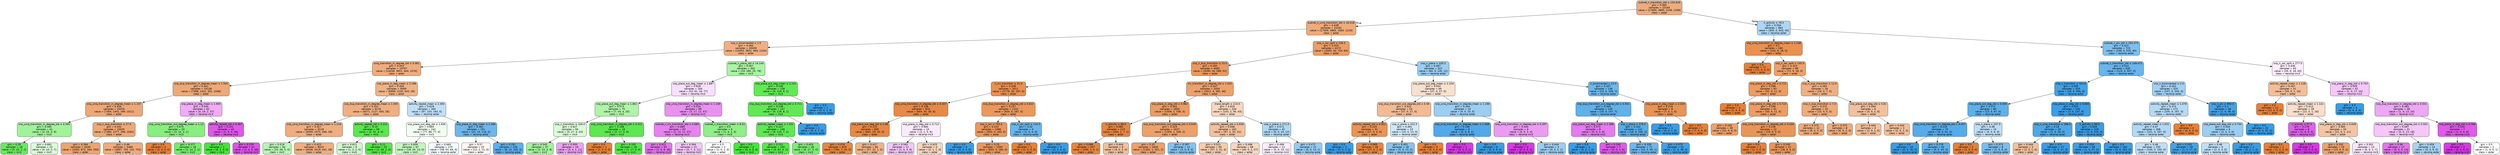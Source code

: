 digraph Tree {
node [shape=box, style="filled, rounded", color="black", fontname=helvetica] ;
edge [fontname=helvetica] ;
0 [label=<subnet_n_transition_std &le; 133.629<br/>gini = 0.465<br/>samples = 25164<br/>value = [17805, 3865, 2236, 1258]<br/>class = astar>, fillcolor="#e58139a7"] ;
1 [label=<subnet_n_uniq_transition_std &le; 16.518<br/>gini = 0.448<br/>samples = 24281<br/>value = [17505, 3865, 1693, 1218]<br/>class = astar>, fillcolor="#e58139aa"] ;
0 -> 1 [labeldistance=2.5, labelangle=45, headlabel="True"] ;
2 [label=<snp_n_biconnected &le; 1.5<br/>gini = 0.464<br/>samples = 20009<br/>value = [14055, 3831, 969, 1154]<br/>class = astar>, fillcolor="#e58139a1"] ;
1 -> 2 ;
3 [label=<uniq_transition_in_degree_std &le; 0.081<br/>gini = 0.453<br/>samples = 19707<br/>value = [14036, 3651, 944, 1076]<br/>class = astar>, fillcolor="#e58139a5"] ;
2 -> 3 ;
4 [label=<snp_dup_transition_in_degree_mean &le; 1.503<br/>gini = 0.441<br/>samples = 10138<br/>value = [7368, 1421, 301, 1048]<br/>class = astar>, fillcolor="#e58139ae"] ;
3 -> 4 ;
5 [label=<snp_uniq_transition_in_degree_mean &le; 1.107<br/>gini = 0.436<br/>samples = 10076<br/>value = [7364, 1402, 299, 1011]<br/>class = astar>, fillcolor="#e58139af"] ;
4 -> 5 ;
6 [label=<snp_uniq_transition_in_degree_std &le; 0.305<br/>gini = 0.565<br/>samples = 41<br/>value = [4, 25, 3, 9]<br/>class = inc3>, fillcolor="#47e53980"] ;
5 -> 6 ;
7 [label=<gini = 0.29<br/>samples = 18<br/>value = [0, 15, 1, 2]<br/>class = inc3>, fillcolor="#47e539cf"] ;
6 -> 7 ;
8 [label=<gini = 0.681<br/>samples = 23<br/>value = [4, 10, 2, 7]<br/>class = inc3>, fillcolor="#47e53930"] ;
6 -> 8 ;
9 [label=<snp_n_dup_transition &le; 27.0<br/>gini = 0.432<br/>samples = 10035<br/>value = [7360, 1377, 296, 1002]<br/>class = astar>, fillcolor="#e58139b0"] ;
5 -> 9 ;
10 [label=<gini = 0.394<br/>samples = 4549<br/>value = [3463, 672, 164, 250]<br/>class = astar>, fillcolor="#e58139b8"] ;
9 -> 10 ;
11 [label=<gini = 0.46<br/>samples = 5486<br/>value = [3897, 705, 132, 752]<br/>class = astar>, fillcolor="#e58139a9"] ;
9 -> 11 ;
12 [label=<snp_place_in_deg_mean &le; 1.955<br/>gini = 0.545<br/>samples = 62<br/>value = [4, 19, 2, 37]<br/>class = recomp-inc3>, fillcolor="#d739e56b"] ;
4 -> 12 ;
13 [label=<snp_uniq_transition_out_degree_mean &le; 1.12<br/>gini = 0.475<br/>samples = 20<br/>value = [3, 14, 2, 1]<br/>class = inc3>, fillcolor="#47e539a5"] ;
12 -> 13 ;
14 [label=<gini = 0.0<br/>samples = 2<br/>value = [2, 0, 0, 0]<br/>class = astar>, fillcolor="#e58139ff"] ;
13 -> 14 ;
15 [label=<gini = 0.377<br/>samples = 18<br/>value = [1, 14, 2, 1]<br/>class = inc3>, fillcolor="#47e539bf"] ;
13 -> 15 ;
16 [label=<activity_repeat_std &le; 0.367<br/>gini = 0.251<br/>samples = 42<br/>value = [1, 5, 0, 36]<br/>class = recomp-inc3>, fillcolor="#d739e5d6"] ;
12 -> 16 ;
17 [label=<gini = 0.0<br/>samples = 1<br/>value = [0, 1, 0, 0]<br/>class = inc3>, fillcolor="#47e539ff"] ;
16 -> 17 ;
18 [label=<gini = 0.219<br/>samples = 41<br/>value = [1, 4, 0, 36]<br/>class = recomp-inc3>, fillcolor="#d739e5dd"] ;
16 -> 18 ;
19 [label=<snp_place_in_deg_mean &le; 2.188<br/>gini = 0.456<br/>samples = 9569<br/>value = [6668, 2230, 643, 28]<br/>class = astar>, fillcolor="#e581399a"] ;
3 -> 19 ;
20 [label=<snp_dup_transition_in_degree_mean &le; 1.505<br/>gini = 0.431<br/>samples = 9176<br/>value = [6571, 2127, 450, 28]<br/>class = astar>, fillcolor="#e58139a1"] ;
19 -> 20 ;
21 [label=<snp_uniq_transition_in_degree_mean &le; 1.116<br/>gini = 0.427<br/>samples = 9118<br/>value = [6569, 2075, 446, 28]<br/>class = astar>, fillcolor="#e58139a3"] ;
20 -> 21 ;
22 [label=<gini = 0.519<br/>samples = 94<br/>value = [33, 56, 5, 0]<br/>class = inc3>, fillcolor="#47e53960"] ;
21 -> 22 ;
23 [label=<gini = 0.423<br/>samples = 9024<br/>value = [6536, 2019, 441, 28]<br/>class = astar>, fillcolor="#e58139a4"] ;
21 -> 23 ;
24 [label=<activity_repeat_std &le; 0.312<br/>gini = 0.19<br/>samples = 58<br/>value = [2, 52, 4, 0]<br/>class = inc3>, fillcolor="#47e539e3"] ;
20 -> 24 ;
25 [label=<gini = 0.611<br/>samples = 6<br/>value = [1, 3, 2, 0]<br/>class = inc3>, fillcolor="#47e53940"] ;
24 -> 25 ;
26 [label=<gini = 0.11<br/>samples = 52<br/>value = [1, 49, 2, 0]<br/>class = inc3>, fillcolor="#47e539f0"] ;
24 -> 26 ;
27 [label=<activity_repeat_mean &le; 2.393<br/>gini = 0.629<br/>samples = 393<br/>value = [97, 103, 193, 0]<br/>class = recomp-astar>, fillcolor="#399de54f"] ;
19 -> 27 ;
28 [label=<snp_place_out_deg_std &le; 1.636<br/>gini = 0.665<br/>samples = 242<br/>value = [77, 88, 77, 0]<br/>class = inc3>, fillcolor="#47e53911"] ;
27 -> 28 ;
29 [label=<gini = 0.609<br/>samples = 67<br/>value = [19, 35, 13, 0]<br/>class = inc3>, fillcolor="#47e53955"] ;
28 -> 29 ;
30 [label=<gini = 0.665<br/>samples = 175<br/>value = [58, 53, 64, 0]<br/>class = recomp-astar>, fillcolor="#399de50d"] ;
28 -> 30 ;
31 [label=<snp_place_in_deg_mean &le; 2.266<br/>gini = 0.382<br/>samples = 151<br/>value = [20, 15, 116, 0]<br/>class = recomp-astar>, fillcolor="#399de5bb"] ;
27 -> 31 ;
32 [label=<gini = 0.57<br/>samples = 25<br/>value = [12, 2, 11, 0]<br/>class = astar>, fillcolor="#e5813912"] ;
31 -> 32 ;
33 [label=<gini = 0.291<br/>samples = 126<br/>value = [8, 13, 105, 0]<br/>class = recomp-astar>, fillcolor="#399de5d0"] ;
31 -> 33 ;
34 [label=<subnet_n_place_std &le; 14.144<br/>gini = 0.567<br/>samples = 302<br/>value = [19, 180, 25, 78]<br/>class = inc3>, fillcolor="#47e53974"] ;
2 -> 34 ;
35 [label=<snp_place_out_deg_mean &le; 1.887<br/>gini = 0.628<br/>samples = 164<br/>value = [10, 61, 16, 77]<br/>class = recomp-inc3>, fillcolor="#d739e528"] ;
34 -> 35 ;
36 [label=<snp_place_out_deg_mean &le; 1.861<br/>gini = 0.573<br/>samples = 75<br/>value = [7, 44, 4, 20]<br/>class = inc3>, fillcolor="#47e5396f"] ;
35 -> 36 ;
37 [label=<snp_n_transition &le; 326.0<br/>gini = 0.627<br/>samples = 56<br/>value = [5, 27, 4, 20]<br/>class = inc3>, fillcolor="#47e53932"] ;
36 -> 37 ;
38 [label=<gini = 0.545<br/>samples = 37<br/>value = [2, 23, 3, 9]<br/>class = inc3>, fillcolor="#47e5397f"] ;
37 -> 38 ;
39 [label=<gini = 0.593<br/>samples = 19<br/>value = [3, 4, 1, 11]<br/>class = recomp-inc3>, fillcolor="#d739e577"] ;
37 -> 39 ;
40 [label=<snp_uniq_transition_in_degree_std &le; 0.321<br/>gini = 0.188<br/>samples = 19<br/>value = [2, 17, 0, 0]<br/>class = inc3>, fillcolor="#47e539e1"] ;
36 -> 40 ;
41 [label=<gini = 0.0<br/>samples = 1<br/>value = [1, 0, 0, 0]<br/>class = astar>, fillcolor="#e58139ff"] ;
40 -> 41 ;
42 [label=<gini = 0.105<br/>samples = 18<br/>value = [1, 17, 0, 0]<br/>class = inc3>, fillcolor="#47e539f0"] ;
40 -> 42 ;
43 [label=<snp_uniq_transition_in_degree_mean &le; 1.169<br/>gini = 0.534<br/>samples = 89<br/>value = [3, 17, 12, 57]<br/>class = recomp-inc3>, fillcolor="#d739e58e"] ;
35 -> 43 ;
44 [label=<subnet_n_inv_transition_std &le; 4.683<br/>gini = 0.486<br/>samples = 83<br/>value = [2, 13, 11, 57]<br/>class = recomp-inc3>, fillcolor="#d739e5a0"] ;
43 -> 44 ;
45 [label=<gini = 0.422<br/>samples = 62<br/>value = [2, 6, 8, 46]<br/>class = recomp-inc3>, fillcolor="#d739e5b3"] ;
44 -> 45 ;
46 [label=<gini = 0.594<br/>samples = 21<br/>value = [0, 7, 3, 11]<br/>class = recomp-inc3>, fillcolor="#d739e549"] ;
44 -> 46 ;
47 [label=<subnet_n_transition_mean &le; 8.01<br/>gini = 0.5<br/>samples = 6<br/>value = [1, 4, 1, 0]<br/>class = inc3>, fillcolor="#47e53999"] ;
43 -> 47 ;
48 [label=<gini = 0.5<br/>samples = 2<br/>value = [1, 0, 1, 0]<br/>class = astar>, fillcolor="#e5813900"] ;
47 -> 48 ;
49 [label=<gini = 0.0<br/>samples = 4<br/>value = [0, 4, 0, 0]<br/>class = inc3>, fillcolor="#47e539ff"] ;
47 -> 49 ;
50 [label=<snp_place_out_deg_mean &le; 2.231<br/>gini = 0.248<br/>samples = 138<br/>value = [9, 119, 9, 1]<br/>class = inc3>, fillcolor="#47e539d9"] ;
34 -> 50 ;
51 [label=<snp_dup_transition_out_degree_std &le; 0.711<br/>gini = 0.238<br/>samples = 137<br/>value = [9, 119, 8, 1]<br/>class = inc3>, fillcolor="#47e539db"] ;
50 -> 51 ;
52 [label=<activity_repeat_mean &le; 1.331<br/>gini = 0.227<br/>samples = 136<br/>value = [9, 119, 7, 1]<br/>class = inc3>, fillcolor="#47e539dd"] ;
51 -> 52 ;
53 [label=<gini = 0.151<br/>samples = 100<br/>value = [3, 92, 4, 1]<br/>class = inc3>, fillcolor="#47e539ea"] ;
52 -> 53 ;
54 [label=<gini = 0.403<br/>samples = 36<br/>value = [6, 27, 3, 0]<br/>class = inc3>, fillcolor="#47e539b2"] ;
52 -> 54 ;
55 [label=<gini = 0.0<br/>samples = 1<br/>value = [0, 0, 1, 0]<br/>class = recomp-astar>, fillcolor="#399de5ff"] ;
51 -> 55 ;
56 [label=<gini = 0.0<br/>samples = 1<br/>value = [0, 0, 1, 0]<br/>class = recomp-astar>, fillcolor="#399de5ff"] ;
50 -> 56 ;
57 [label=<snp_n_xor_split &le; 226.5<br/>gini = 0.319<br/>samples = 4272<br/>value = [3450, 34, 724, 64]<br/>class = astar>, fillcolor="#e58139c4"] ;
1 -> 57 ;
58 [label=<snp_n_dup_transition &le; 23.0<br/>gini = 0.283<br/>samples = 4065<br/>value = [3390, 34, 589, 52]<br/>class = astar>, fillcolor="#e58139cd"] ;
57 -> 58 ;
59 [label=<n_inv_transition &le; 31.0<br/>gini = 0.208<br/>samples = 2011<br/>value = [1778, 30, 197, 6]<br/>class = astar>, fillcolor="#e58139de"] ;
58 -> 59 ;
60 [label=<snp_uniq_transition_in_degree_std &le; 0.457<br/>gini = 0.138<br/>samples = 910<br/>value = [844, 30, 30, 6]<br/>class = astar>, fillcolor="#e58139ec"] ;
59 -> 60 ;
61 [label=<snp_place_out_deg_std &le; 1.08<br/>gini = 0.115<br/>samples = 895<br/>value = [841, 29, 25, 0]<br/>class = astar>, fillcolor="#e58139ef"] ;
60 -> 61 ;
62 [label=<gini = 0.074<br/>samples = 815<br/>value = [784, 7, 24, 0]<br/>class = astar>, fillcolor="#e58139f5"] ;
61 -> 62 ;
63 [label=<gini = 0.417<br/>samples = 80<br/>value = [57, 22, 1, 0]<br/>class = astar>, fillcolor="#e581399a"] ;
61 -> 63 ;
64 [label=<snp_place_in_deg_std &le; 0.712<br/>gini = 0.684<br/>samples = 15<br/>value = [3, 1, 5, 6]<br/>class = recomp-inc3>, fillcolor="#d739e51a"] ;
60 -> 64 ;
65 [label=<gini = 0.562<br/>samples = 11<br/>value = [1, 0, 4, 6]<br/>class = recomp-inc3>, fillcolor="#d739e549"] ;
64 -> 65 ;
66 [label=<gini = 0.625<br/>samples = 4<br/>value = [2, 1, 1, 0]<br/>class = astar>, fillcolor="#e5813955"] ;
64 -> 66 ;
67 [label=<snp_dup_transition_in_degree_std &le; 0.622<br/>gini = 0.257<br/>samples = 1101<br/>value = [934, 0, 167, 0]<br/>class = astar>, fillcolor="#e58139d1"] ;
59 -> 67 ;
68 [label=<snp_n_arc &le; 763.0<br/>gini = 0.253<br/>samples = 1096<br/>value = [933, 0, 163, 0]<br/>class = astar>, fillcolor="#e58139d2"] ;
67 -> 68 ;
69 [label=<gini = 0.0<br/>samples = 3<br/>value = [0, 0, 3, 0]<br/>class = recomp-astar>, fillcolor="#399de5ff"] ;
68 -> 69 ;
70 [label=<gini = 0.25<br/>samples = 1093<br/>value = [933, 0, 160, 0]<br/>class = astar>, fillcolor="#e58139d3"] ;
68 -> 70 ;
71 [label=<snp_n_xor_split &le; 110.5<br/>gini = 0.32<br/>samples = 5<br/>value = [1, 0, 4, 0]<br/>class = recomp-astar>, fillcolor="#399de5bf"] ;
67 -> 71 ;
72 [label=<gini = 0.0<br/>samples = 1<br/>value = [1, 0, 0, 0]<br/>class = astar>, fillcolor="#e58139ff"] ;
71 -> 72 ;
73 [label=<gini = 0.0<br/>samples = 4<br/>value = [0, 0, 4, 0]<br/>class = recomp-astar>, fillcolor="#399de5ff"] ;
71 -> 73 ;
74 [label=<inv_transition_in_degree_std &le; 1.042<br/>gini = 0.347<br/>samples = 2054<br/>value = [1612, 4, 392, 46]<br/>class = astar>, fillcolor="#e58139bb"] ;
58 -> 74 ;
75 [label=<snp_place_in_deg_std &le; 0.982<br/>gini = 0.302<br/>samples = 1850<br/>value = [1509, 2, 336, 3]<br/>class = astar>, fillcolor="#e58139c6"] ;
74 -> 75 ;
76 [label=<n_activity &le; 88.5<br/>gini = 0.082<br/>samples = 213<br/>value = [204, 1, 7, 1]<br/>class = astar>, fillcolor="#e58139f4"] ;
75 -> 76 ;
77 [label=<gini = 0.066<br/>samples = 207<br/>value = [200, 1, 5, 1]<br/>class = astar>, fillcolor="#e58139f6"] ;
76 -> 77 ;
78 [label=<gini = 0.444<br/>samples = 6<br/>value = [4, 0, 2, 0]<br/>class = astar>, fillcolor="#e581397f"] ;
76 -> 78 ;
79 [label=<snp_dup_transition_out_degree_std &le; 0.639<br/>gini = 0.324<br/>samples = 1637<br/>value = [1305, 1, 329, 2]<br/>class = astar>, fillcolor="#e58139be"] ;
75 -> 79 ;
80 [label=<gini = 0.32<br/>samples = 1626<br/>value = [1302, 1, 321, 2]<br/>class = astar>, fillcolor="#e58139c0"] ;
79 -> 80 ;
81 [label=<gini = 0.397<br/>samples = 11<br/>value = [3, 0, 8, 0]<br/>class = recomp-astar>, fillcolor="#399de59f"] ;
79 -> 81 ;
82 [label=<trace_length &le; 110.5<br/>gini = 0.625<br/>samples = 204<br/>value = [103, 2, 56, 43]<br/>class = astar>, fillcolor="#e5813951"] ;
74 -> 82 ;
83 [label=<activity_repeat_std &le; 0.636<br/>gini = 0.566<br/>samples = 162<br/>value = [97, 2, 32, 31]<br/>class = astar>, fillcolor="#e581397f"] ;
82 -> 83 ;
84 [label=<gini = 0.521<br/>samples = 94<br/>value = [57, 2, 31, 4]<br/>class = astar>, fillcolor="#e5813969"] ;
83 -> 84 ;
85 [label=<gini = 0.496<br/>samples = 68<br/>value = [40, 0, 1, 27]<br/>class = astar>, fillcolor="#e5813951"] ;
83 -> 85 ;
86 [label=<snp_n_place &le; 271.0<br/>gini = 0.571<br/>samples = 42<br/>value = [6, 0, 24, 12]<br/>class = recomp-astar>, fillcolor="#399de566"] ;
82 -> 86 ;
87 [label=<gini = 0.499<br/>samples = 21<br/>value = [0, 0, 10, 11]<br/>class = recomp-inc3>, fillcolor="#d739e517"] ;
86 -> 87 ;
88 [label=<gini = 0.472<br/>samples = 21<br/>value = [6, 0, 14, 1]<br/>class = recomp-astar>, fillcolor="#399de588"] ;
86 -> 88 ;
89 [label=<snp_n_place &le; 335.5<br/>gini = 0.487<br/>samples = 207<br/>value = [60, 0, 135, 12]<br/>class = recomp-astar>, fillcolor="#399de582"] ;
57 -> 89 ;
90 [label=<snp_place_out_deg_mean &le; 2.154<br/>gini = 0.554<br/>samples = 69<br/>value = [37, 0, 27, 5]<br/>class = astar>, fillcolor="#e581393d"] ;
89 -> 90 ;
91 [label=<snp_dup_transition_out_degree_std &le; 0.56<br/>gini = 0.431<br/>samples = 54<br/>value = [37, 0, 17, 0]<br/>class = astar>, fillcolor="#e581398a"] ;
90 -> 91 ;
92 [label=<activity_repeat_std &le; 0.951<br/>gini = 0.225<br/>samples = 31<br/>value = [27, 0, 4, 0]<br/>class = astar>, fillcolor="#e58139d9"] ;
91 -> 92 ;
93 [label=<gini = 0.0<br/>samples = 3<br/>value = [0, 0, 3, 0]<br/>class = recomp-astar>, fillcolor="#399de5ff"] ;
92 -> 93 ;
94 [label=<gini = 0.069<br/>samples = 28<br/>value = [27, 0, 1, 0]<br/>class = astar>, fillcolor="#e58139f6"] ;
92 -> 94 ;
95 [label=<snp_n_place &le; 332.5<br/>gini = 0.491<br/>samples = 23<br/>value = [10, 0, 13, 0]<br/>class = recomp-astar>, fillcolor="#399de53b"] ;
91 -> 95 ;
96 [label=<gini = 0.401<br/>samples = 18<br/>value = [5, 0, 13, 0]<br/>class = recomp-astar>, fillcolor="#399de59d"] ;
95 -> 96 ;
97 [label=<gini = 0.0<br/>samples = 5<br/>value = [5, 0, 0, 0]<br/>class = astar>, fillcolor="#e58139ff"] ;
95 -> 97 ;
98 [label=<snp_uniq_transition_in_degree_mean &le; 1.186<br/>gini = 0.444<br/>samples = 15<br/>value = [0, 0, 10, 5]<br/>class = recomp-astar>, fillcolor="#399de57f"] ;
90 -> 98 ;
99 [label=<snp_uniq_transition_in_degree_mean &le; 1.068<br/>gini = 0.198<br/>samples = 9<br/>value = [0, 0, 8, 1]<br/>class = recomp-astar>, fillcolor="#399de5df"] ;
98 -> 99 ;
100 [label=<gini = 0.0<br/>samples = 1<br/>value = [0, 0, 0, 1]<br/>class = recomp-inc3>, fillcolor="#d739e5ff"] ;
99 -> 100 ;
101 [label=<gini = 0.0<br/>samples = 8<br/>value = [0, 0, 8, 0]<br/>class = recomp-astar>, fillcolor="#399de5ff"] ;
99 -> 101 ;
102 [label=<snp_uniq_transition_in_degree_std &le; 0.397<br/>gini = 0.444<br/>samples = 6<br/>value = [0, 0, 2, 4]<br/>class = recomp-inc3>, fillcolor="#d739e57f"] ;
98 -> 102 ;
103 [label=<gini = 0.0<br/>samples = 3<br/>value = [0, 0, 0, 3]<br/>class = recomp-inc3>, fillcolor="#d739e5ff"] ;
102 -> 103 ;
104 [label=<gini = 0.444<br/>samples = 3<br/>value = [0, 0, 2, 1]<br/>class = recomp-astar>, fillcolor="#399de57f"] ;
102 -> 104 ;
105 [label=<n_biconnected &le; 23.5<br/>gini = 0.357<br/>samples = 138<br/>value = [23, 0, 108, 7]<br/>class = recomp-astar>, fillcolor="#399de5bc"] ;
89 -> 105 ;
106 [label=<snp_dup_transition_out_degree_std &le; 0.501<br/>gini = 0.304<br/>samples = 130<br/>value = [16, 0, 107, 7]<br/>class = recomp-astar>, fillcolor="#399de5cc"] ;
105 -> 106 ;
107 [label=<snp_place_out_deg_mean &le; 2.308<br/>gini = 0.375<br/>samples = 8<br/>value = [0, 0, 2, 6]<br/>class = recomp-inc3>, fillcolor="#d739e5aa"] ;
106 -> 107 ;
108 [label=<gini = 0.0<br/>samples = 1<br/>value = [0, 0, 1, 0]<br/>class = recomp-astar>, fillcolor="#399de5ff"] ;
107 -> 108 ;
109 [label=<gini = 0.245<br/>samples = 7<br/>value = [0, 0, 1, 6]<br/>class = recomp-inc3>, fillcolor="#d739e5d4"] ;
107 -> 109 ;
110 [label=<snp_n_place &le; 376.5<br/>gini = 0.242<br/>samples = 122<br/>value = [16, 0, 105, 1]<br/>class = recomp-astar>, fillcolor="#399de5d6"] ;
106 -> 110 ;
111 [label=<gini = 0.339<br/>samples = 71<br/>value = [14, 0, 56, 1]<br/>class = recomp-astar>, fillcolor="#399de5bc"] ;
110 -> 111 ;
112 [label=<gini = 0.075<br/>samples = 51<br/>value = [2, 0, 49, 0]<br/>class = recomp-astar>, fillcolor="#399de5f5"] ;
110 -> 112 ;
113 [label=<snp_place_in_deg_mean &le; 2.025<br/>gini = 0.219<br/>samples = 8<br/>value = [7, 0, 1, 0]<br/>class = astar>, fillcolor="#e58139db"] ;
105 -> 113 ;
114 [label=<gini = 0.0<br/>samples = 1<br/>value = [0, 0, 1, 0]<br/>class = recomp-astar>, fillcolor="#399de5ff"] ;
113 -> 114 ;
115 [label=<gini = 0.0<br/>samples = 7<br/>value = [7, 0, 0, 0]<br/>class = astar>, fillcolor="#e58139ff"] ;
113 -> 115 ;
116 [label=<n_activity &le; 78.5<br/>gini = 0.504<br/>samples = 883<br/>value = [300, 0, 543, 40]<br/>class = recomp-astar>, fillcolor="#399de56a"] ;
0 -> 116 [labeldistance=2.5, labelangle=-45, headlabel="False"] ;
117 [label=<snp_uniq_transition_in_degree_mean &le; 1.248<br/>gini = 0.2<br/>samples = 160<br/>value = [142, 0, 18, 0]<br/>class = astar>, fillcolor="#e58139df"] ;
116 -> 117 ;
118 [label=<gini = 0.0<br/>samples = 71<br/>value = [71, 0, 0, 0]<br/>class = astar>, fillcolor="#e58139ff"] ;
117 -> 118 ;
119 [label=<snp_n_xor_split &le; 145.5<br/>gini = 0.323<br/>samples = 89<br/>value = [71, 0, 18, 0]<br/>class = astar>, fillcolor="#e58139be"] ;
117 -> 119 ;
120 [label=<snp_place_in_deg_std &le; 0.722<br/>gini = 0.288<br/>samples = 63<br/>value = [52, 0, 11, 0]<br/>class = astar>, fillcolor="#e58139c9"] ;
119 -> 120 ;
121 [label=<gini = 0.0<br/>samples = 2<br/>value = [2, 0, 0, 0]<br/>class = astar>, fillcolor="#e58139ff"] ;
120 -> 121 ;
122 [label=<snp_place_in_deg_std &le; 0.723<br/>gini = 0.296<br/>samples = 61<br/>value = [50, 0, 11, 0]<br/>class = astar>, fillcolor="#e58139c7"] ;
120 -> 122 ;
123 [label=<gini = 0.326<br/>samples = 39<br/>value = [31, 0, 8, 0]<br/>class = astar>, fillcolor="#e58139bd"] ;
122 -> 123 ;
124 [label=<snp_uniq_transition_in_degree_std &le; 0.434<br/>gini = 0.236<br/>samples = 22<br/>value = [19, 0, 3, 0]<br/>class = astar>, fillcolor="#e58139d7"] ;
122 -> 124 ;
125 [label=<gini = 0.0<br/>samples = 1<br/>value = [1, 0, 0, 0]<br/>class = astar>, fillcolor="#e58139ff"] ;
124 -> 125 ;
126 [label=<gini = 0.245<br/>samples = 21<br/>value = [18, 0, 3, 0]<br/>class = astar>, fillcolor="#e58139d4"] ;
124 -> 126 ;
127 [label=<snp_n_dup_transition &le; 12.0<br/>gini = 0.393<br/>samples = 26<br/>value = [19, 0, 7, 0]<br/>class = astar>, fillcolor="#e58139a1"] ;
119 -> 127 ;
128 [label=<snp_n_dup_transition &le; 7.0<br/>gini = 0.375<br/>samples = 20<br/>value = [15, 0, 5, 0]<br/>class = astar>, fillcolor="#e58139aa"] ;
127 -> 128 ;
129 [label=<gini = 0.375<br/>samples = 12<br/>value = [9, 0, 3, 0]<br/>class = astar>, fillcolor="#e58139aa"] ;
128 -> 129 ;
130 [label=<gini = 0.375<br/>samples = 8<br/>value = [6, 0, 2, 0]<br/>class = astar>, fillcolor="#e58139aa"] ;
128 -> 130 ;
131 [label=<snp_place_out_deg_std &le; 0.81<br/>gini = 0.444<br/>samples = 6<br/>value = [4, 0, 2, 0]<br/>class = astar>, fillcolor="#e581397f"] ;
127 -> 131 ;
132 [label=<gini = 0.444<br/>samples = 3<br/>value = [2, 0, 1, 0]<br/>class = astar>, fillcolor="#e581397f"] ;
131 -> 132 ;
133 [label=<gini = 0.444<br/>samples = 3<br/>value = [2, 0, 1, 0]<br/>class = astar>, fillcolor="#e581397f"] ;
131 -> 133 ;
134 [label=<subnet_n_arc_std &le; 203.373<br/>gini = 0.422<br/>samples = 723<br/>value = [158, 0, 525, 40]<br/>class = recomp-astar>, fillcolor="#399de5a6"] ;
116 -> 134 ;
135 [label=<subnet_n_transition_std &le; 149.472<br/>gini = 0.314<br/>samples = 630<br/>value = [123, 0, 507, 0]<br/>class = recomp-astar>, fillcolor="#399de5c1"] ;
134 -> 135 ;
136 [label=<snp_n_transition &le; 324.0<br/>gini = 0.095<br/>samples = 320<br/>value = [16, 0, 304, 0]<br/>class = recomp-astar>, fillcolor="#399de5f2"] ;
135 -> 136 ;
137 [label=<snp_place_out_deg_std &le; 0.694<br/>gini = 0.272<br/>samples = 80<br/>value = [13, 0, 67, 0]<br/>class = recomp-astar>, fillcolor="#399de5ce"] ;
136 -> 137 ;
138 [label=<snp_uniq_transition_in_degree_std &le; 0.457<br/>gini = 0.224<br/>samples = 70<br/>value = [9, 0, 61, 0]<br/>class = recomp-astar>, fillcolor="#399de5d9"] ;
137 -> 138 ;
139 [label=<gini = 0.0<br/>samples = 16<br/>value = [0, 0, 16, 0]<br/>class = recomp-astar>, fillcolor="#399de5ff"] ;
138 -> 139 ;
140 [label=<gini = 0.278<br/>samples = 54<br/>value = [9, 0, 45, 0]<br/>class = recomp-astar>, fillcolor="#399de5cc"] ;
138 -> 140 ;
141 [label=<snp_n_place &le; 237.5<br/>gini = 0.48<br/>samples = 10<br/>value = [4, 0, 6, 0]<br/>class = recomp-astar>, fillcolor="#399de555"] ;
137 -> 141 ;
142 [label=<gini = 0.0<br/>samples = 2<br/>value = [2, 0, 0, 0]<br/>class = astar>, fillcolor="#e58139ff"] ;
141 -> 142 ;
143 [label=<gini = 0.375<br/>samples = 8<br/>value = [2, 0, 6, 0]<br/>class = recomp-astar>, fillcolor="#399de5aa"] ;
141 -> 143 ;
144 [label=<snp_place_in_deg_std &le; 0.683<br/>gini = 0.025<br/>samples = 240<br/>value = [3, 0, 237, 0]<br/>class = recomp-astar>, fillcolor="#399de5fc"] ;
136 -> 144 ;
145 [label=<snp_n_uniq_transition &le; 288.0<br/>gini = 0.18<br/>samples = 20<br/>value = [2, 0, 18, 0]<br/>class = recomp-astar>, fillcolor="#399de5e3"] ;
144 -> 145 ;
146 [label=<gini = 0.444<br/>samples = 3<br/>value = [2, 0, 1, 0]<br/>class = astar>, fillcolor="#e581397f"] ;
145 -> 146 ;
147 [label=<gini = 0.0<br/>samples = 17<br/>value = [0, 0, 17, 0]<br/>class = recomp-astar>, fillcolor="#399de5ff"] ;
145 -> 147 ;
148 [label=<n_activity &le; 89.5<br/>gini = 0.009<br/>samples = 220<br/>value = [1, 0, 219, 0]<br/>class = recomp-astar>, fillcolor="#399de5fe"] ;
144 -> 148 ;
149 [label=<gini = 0.034<br/>samples = 58<br/>value = [1, 0, 57, 0]<br/>class = recomp-astar>, fillcolor="#399de5fb"] ;
148 -> 149 ;
150 [label=<gini = 0.0<br/>samples = 162<br/>value = [0, 0, 162, 0]<br/>class = recomp-astar>, fillcolor="#399de5ff"] ;
148 -> 150 ;
151 [label=<snp_n_biconnected &le; 2.0<br/>gini = 0.452<br/>samples = 310<br/>value = [107, 0, 203, 0]<br/>class = recomp-astar>, fillcolor="#399de579"] ;
135 -> 151 ;
152 [label=<activity_repeat_mean &le; 1.078<br/>gini = 0.474<br/>samples = 272<br/>value = [105, 0, 167, 0]<br/>class = recomp-astar>, fillcolor="#399de55f"] ;
151 -> 152 ;
153 [label=<activity_repeat_mean &le; 1.031<br/>gini = 0.47<br/>samples = 268<br/>value = [101, 0, 167, 0]<br/>class = recomp-astar>, fillcolor="#399de565"] ;
152 -> 153 ;
154 [label=<gini = 0.48<br/>samples = 250<br/>value = [100, 0, 150, 0]<br/>class = recomp-astar>, fillcolor="#399de555"] ;
153 -> 154 ;
155 [label=<gini = 0.105<br/>samples = 18<br/>value = [1, 0, 17, 0]<br/>class = recomp-astar>, fillcolor="#399de5f0"] ;
153 -> 155 ;
156 [label=<gini = 0.0<br/>samples = 4<br/>value = [4, 0, 0, 0]<br/>class = astar>, fillcolor="#e58139ff"] ;
152 -> 156 ;
157 [label=<snp_n_arc &le; 893.0<br/>gini = 0.1<br/>samples = 38<br/>value = [2, 0, 36, 0]<br/>class = recomp-astar>, fillcolor="#399de5f1"] ;
151 -> 157 ;
158 [label=<snp_place_out_deg_std &le; 0.734<br/>gini = 0.444<br/>samples = 6<br/>value = [2, 0, 4, 0]<br/>class = recomp-astar>, fillcolor="#399de57f"] ;
157 -> 158 ;
159 [label=<gini = 0.48<br/>samples = 5<br/>value = [2, 0, 3, 0]<br/>class = recomp-astar>, fillcolor="#399de555"] ;
158 -> 159 ;
160 [label=<gini = 0.0<br/>samples = 1<br/>value = [0, 0, 1, 0]<br/>class = recomp-astar>, fillcolor="#399de5ff"] ;
158 -> 160 ;
161 [label=<gini = 0.0<br/>samples = 32<br/>value = [0, 0, 32, 0]<br/>class = recomp-astar>, fillcolor="#399de5ff"] ;
157 -> 161 ;
162 [label=<snp_n_xor_split &le; 277.0<br/>gini = 0.636<br/>samples = 93<br/>value = [35, 0, 18, 40]<br/>class = recomp-inc3>, fillcolor="#d739e516"] ;
134 -> 162 ;
163 [label=<activity_repeat_mean &le; 1.128<br/>gini = 0.457<br/>samples = 51<br/>value = [34, 0, 1, 16]<br/>class = astar>, fillcolor="#e5813983"] ;
162 -> 163 ;
164 [label=<gini = 0.0<br/>samples = 12<br/>value = [12, 0, 0, 0]<br/>class = astar>, fillcolor="#e58139ff"] ;
163 -> 164 ;
165 [label=<activity_repeat_mean &le; 1.141<br/>gini = 0.513<br/>samples = 39<br/>value = [22, 0, 1, 16]<br/>class = astar>, fillcolor="#e5813943"] ;
163 -> 165 ;
166 [label=<n_activity &le; 97.5<br/>gini = 0.278<br/>samples = 6<br/>value = [1, 0, 0, 5]<br/>class = recomp-inc3>, fillcolor="#d739e5cc"] ;
165 -> 166 ;
167 [label=<gini = 0.0<br/>samples = 1<br/>value = [1, 0, 0, 0]<br/>class = astar>, fillcolor="#e58139ff"] ;
166 -> 167 ;
168 [label=<gini = 0.0<br/>samples = 5<br/>value = [0, 0, 0, 5]<br/>class = recomp-inc3>, fillcolor="#d739e5ff"] ;
166 -> 168 ;
169 [label=<snp_place_in_deg_std &le; 0.639<br/>gini = 0.483<br/>samples = 33<br/>value = [21, 0, 1, 11]<br/>class = astar>, fillcolor="#e5813974"] ;
165 -> 169 ;
170 [label=<gini = 0.332<br/>samples = 19<br/>value = [15, 0, 0, 4]<br/>class = astar>, fillcolor="#e58139bb"] ;
169 -> 170 ;
171 [label=<gini = 0.561<br/>samples = 14<br/>value = [6, 0, 1, 7]<br/>class = recomp-inc3>, fillcolor="#d739e520"] ;
169 -> 171 ;
172 [label=<snp_place_in_deg_std &le; 0.753<br/>gini = 0.509<br/>samples = 42<br/>value = [1, 0, 17, 24]<br/>class = recomp-inc3>, fillcolor="#d739e547"] ;
162 -> 172 ;
173 [label=<gini = 0.0<br/>samples = 4<br/>value = [0, 0, 4, 0]<br/>class = recomp-astar>, fillcolor="#399de5ff"] ;
172 -> 173 ;
174 [label=<snp_dup_transition_in_degree_std &le; 0.501<br/>gini = 0.483<br/>samples = 38<br/>value = [1, 0, 13, 24]<br/>class = recomp-inc3>, fillcolor="#d739e570"] ;
172 -> 174 ;
175 [label=<snp_dup_transition_out_degree_std &le; 0.501<br/>gini = 0.487<br/>samples = 31<br/>value = [0, 0, 13, 18]<br/>class = recomp-inc3>, fillcolor="#d739e547"] ;
174 -> 175 ;
176 [label=<gini = 0.36<br/>samples = 17<br/>value = [0, 0, 4, 13]<br/>class = recomp-inc3>, fillcolor="#d739e5b1"] ;
175 -> 176 ;
177 [label=<gini = 0.459<br/>samples = 14<br/>value = [0, 0, 9, 5]<br/>class = recomp-astar>, fillcolor="#399de571"] ;
175 -> 177 ;
178 [label=<snp_place_in_deg_std &le; 0.784<br/>gini = 0.245<br/>samples = 7<br/>value = [1, 0, 0, 6]<br/>class = recomp-inc3>, fillcolor="#d739e5d4"] ;
174 -> 178 ;
179 [label=<gini = 0.0<br/>samples = 5<br/>value = [0, 0, 0, 5]<br/>class = recomp-inc3>, fillcolor="#d739e5ff"] ;
178 -> 179 ;
180 [label=<gini = 0.5<br/>samples = 2<br/>value = [1, 0, 0, 1]<br/>class = astar>, fillcolor="#e5813900"] ;
178 -> 180 ;
}